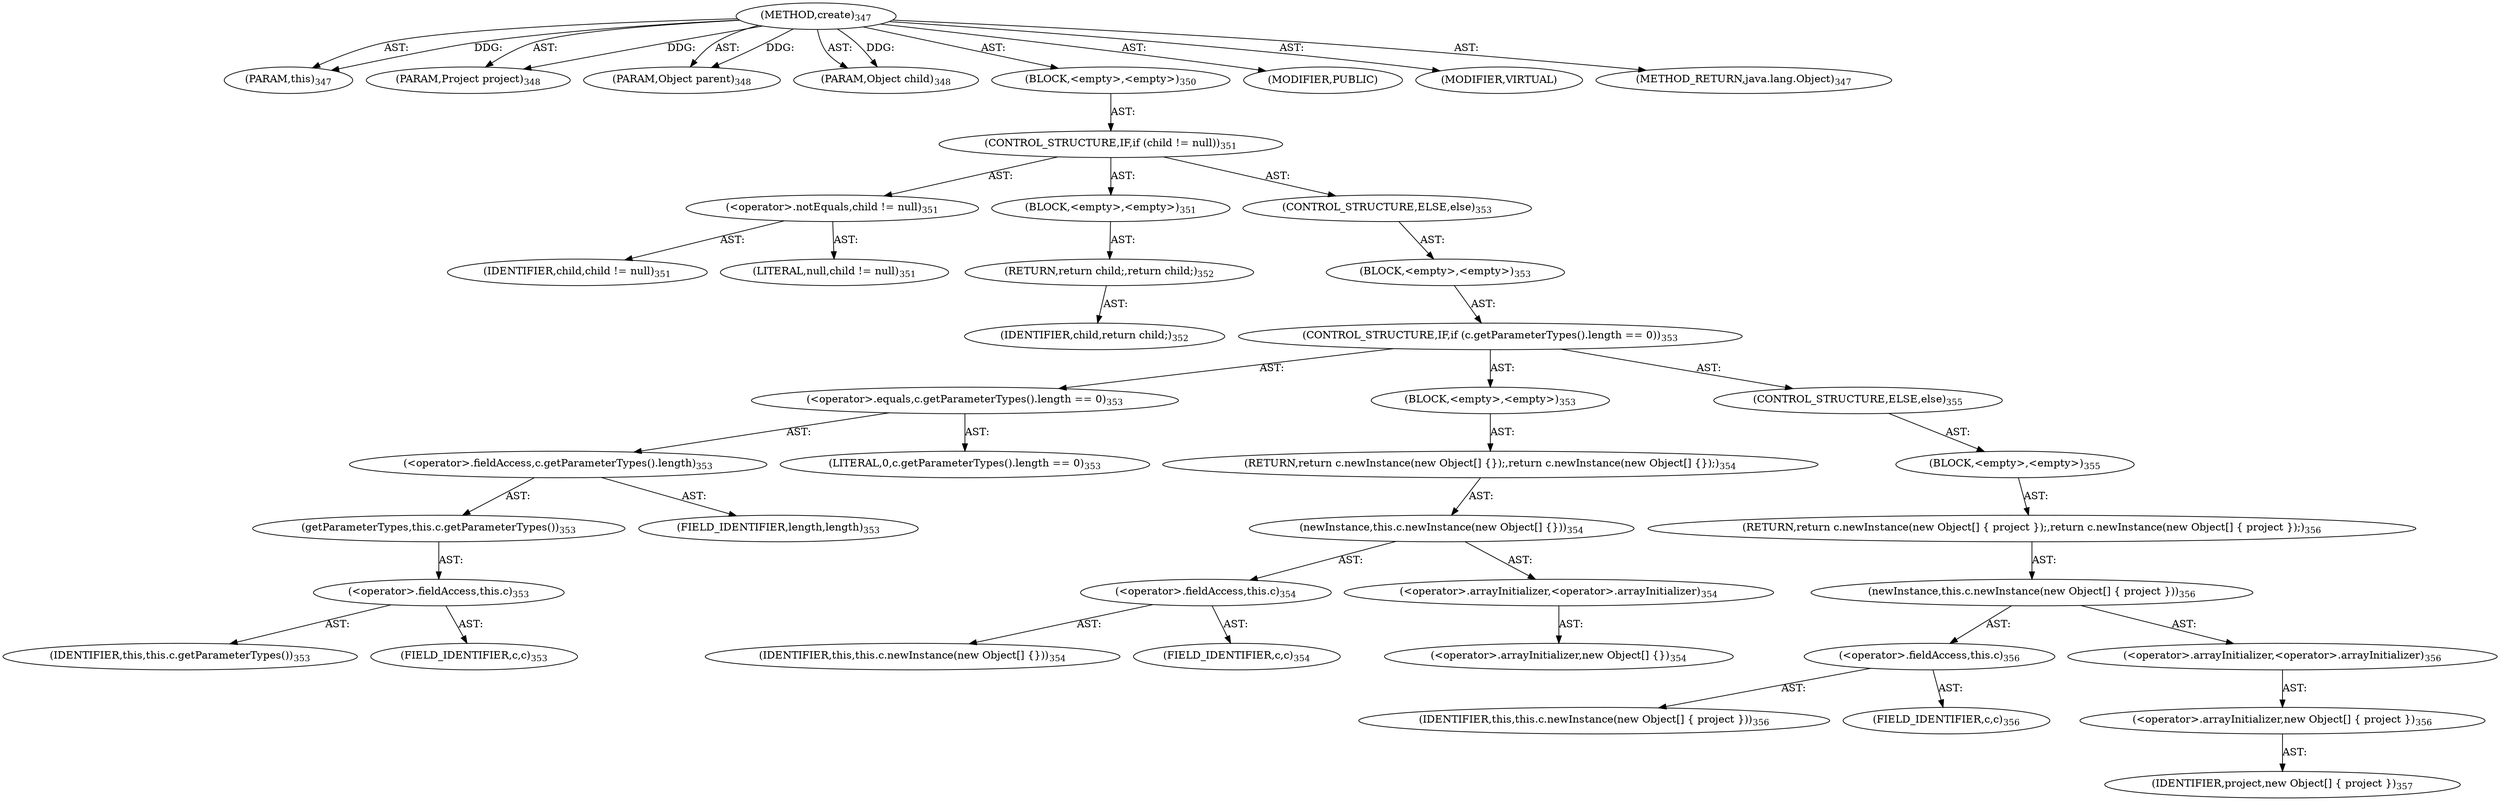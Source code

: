 digraph "create" {  
"111669149776" [label = <(METHOD,create)<SUB>347</SUB>> ]
"115964117212" [label = <(PARAM,this)<SUB>347</SUB>> ]
"115964117213" [label = <(PARAM,Project project)<SUB>348</SUB>> ]
"115964117214" [label = <(PARAM,Object parent)<SUB>348</SUB>> ]
"115964117215" [label = <(PARAM,Object child)<SUB>348</SUB>> ]
"25769804022" [label = <(BLOCK,&lt;empty&gt;,&lt;empty&gt;)<SUB>350</SUB>> ]
"47244640380" [label = <(CONTROL_STRUCTURE,IF,if (child != null))<SUB>351</SUB>> ]
"30064771979" [label = <(&lt;operator&gt;.notEquals,child != null)<SUB>351</SUB>> ]
"68719477526" [label = <(IDENTIFIER,child,child != null)<SUB>351</SUB>> ]
"90194313351" [label = <(LITERAL,null,child != null)<SUB>351</SUB>> ]
"25769804023" [label = <(BLOCK,&lt;empty&gt;,&lt;empty&gt;)<SUB>351</SUB>> ]
"146028888119" [label = <(RETURN,return child;,return child;)<SUB>352</SUB>> ]
"68719477527" [label = <(IDENTIFIER,child,return child;)<SUB>352</SUB>> ]
"47244640381" [label = <(CONTROL_STRUCTURE,ELSE,else)<SUB>353</SUB>> ]
"25769804024" [label = <(BLOCK,&lt;empty&gt;,&lt;empty&gt;)<SUB>353</SUB>> ]
"47244640382" [label = <(CONTROL_STRUCTURE,IF,if (c.getParameterTypes().length == 0))<SUB>353</SUB>> ]
"30064771980" [label = <(&lt;operator&gt;.equals,c.getParameterTypes().length == 0)<SUB>353</SUB>> ]
"30064771981" [label = <(&lt;operator&gt;.fieldAccess,c.getParameterTypes().length)<SUB>353</SUB>> ]
"30064771982" [label = <(getParameterTypes,this.c.getParameterTypes())<SUB>353</SUB>> ]
"30064771983" [label = <(&lt;operator&gt;.fieldAccess,this.c)<SUB>353</SUB>> ]
"68719477528" [label = <(IDENTIFIER,this,this.c.getParameterTypes())<SUB>353</SUB>> ]
"55834575041" [label = <(FIELD_IDENTIFIER,c,c)<SUB>353</SUB>> ]
"55834575042" [label = <(FIELD_IDENTIFIER,length,length)<SUB>353</SUB>> ]
"90194313352" [label = <(LITERAL,0,c.getParameterTypes().length == 0)<SUB>353</SUB>> ]
"25769804025" [label = <(BLOCK,&lt;empty&gt;,&lt;empty&gt;)<SUB>353</SUB>> ]
"146028888120" [label = <(RETURN,return c.newInstance(new Object[] {});,return c.newInstance(new Object[] {});)<SUB>354</SUB>> ]
"30064771984" [label = <(newInstance,this.c.newInstance(new Object[] {}))<SUB>354</SUB>> ]
"30064771985" [label = <(&lt;operator&gt;.fieldAccess,this.c)<SUB>354</SUB>> ]
"68719477529" [label = <(IDENTIFIER,this,this.c.newInstance(new Object[] {}))<SUB>354</SUB>> ]
"55834575043" [label = <(FIELD_IDENTIFIER,c,c)<SUB>354</SUB>> ]
"30064771986" [label = <(&lt;operator&gt;.arrayInitializer,&lt;operator&gt;.arrayInitializer)<SUB>354</SUB>> ]
"30064771987" [label = <(&lt;operator&gt;.arrayInitializer,new Object[] {})<SUB>354</SUB>> ]
"47244640383" [label = <(CONTROL_STRUCTURE,ELSE,else)<SUB>355</SUB>> ]
"25769804026" [label = <(BLOCK,&lt;empty&gt;,&lt;empty&gt;)<SUB>355</SUB>> ]
"146028888121" [label = <(RETURN,return c.newInstance(new Object[] { project });,return c.newInstance(new Object[] { project });)<SUB>356</SUB>> ]
"30064771988" [label = <(newInstance,this.c.newInstance(new Object[] { project }))<SUB>356</SUB>> ]
"30064771989" [label = <(&lt;operator&gt;.fieldAccess,this.c)<SUB>356</SUB>> ]
"68719477530" [label = <(IDENTIFIER,this,this.c.newInstance(new Object[] { project }))<SUB>356</SUB>> ]
"55834575044" [label = <(FIELD_IDENTIFIER,c,c)<SUB>356</SUB>> ]
"30064771990" [label = <(&lt;operator&gt;.arrayInitializer,&lt;operator&gt;.arrayInitializer)<SUB>356</SUB>> ]
"30064771991" [label = <(&lt;operator&gt;.arrayInitializer,new Object[] { project })<SUB>356</SUB>> ]
"68719477531" [label = <(IDENTIFIER,project,new Object[] { project })<SUB>357</SUB>> ]
"133143986362" [label = <(MODIFIER,PUBLIC)> ]
"133143986363" [label = <(MODIFIER,VIRTUAL)> ]
"128849018960" [label = <(METHOD_RETURN,java.lang.Object)<SUB>347</SUB>> ]
  "111669149776" -> "115964117212"  [ label = "AST: "] 
  "111669149776" -> "115964117213"  [ label = "AST: "] 
  "111669149776" -> "115964117214"  [ label = "AST: "] 
  "111669149776" -> "115964117215"  [ label = "AST: "] 
  "111669149776" -> "25769804022"  [ label = "AST: "] 
  "111669149776" -> "133143986362"  [ label = "AST: "] 
  "111669149776" -> "133143986363"  [ label = "AST: "] 
  "111669149776" -> "128849018960"  [ label = "AST: "] 
  "25769804022" -> "47244640380"  [ label = "AST: "] 
  "47244640380" -> "30064771979"  [ label = "AST: "] 
  "47244640380" -> "25769804023"  [ label = "AST: "] 
  "47244640380" -> "47244640381"  [ label = "AST: "] 
  "30064771979" -> "68719477526"  [ label = "AST: "] 
  "30064771979" -> "90194313351"  [ label = "AST: "] 
  "25769804023" -> "146028888119"  [ label = "AST: "] 
  "146028888119" -> "68719477527"  [ label = "AST: "] 
  "47244640381" -> "25769804024"  [ label = "AST: "] 
  "25769804024" -> "47244640382"  [ label = "AST: "] 
  "47244640382" -> "30064771980"  [ label = "AST: "] 
  "47244640382" -> "25769804025"  [ label = "AST: "] 
  "47244640382" -> "47244640383"  [ label = "AST: "] 
  "30064771980" -> "30064771981"  [ label = "AST: "] 
  "30064771980" -> "90194313352"  [ label = "AST: "] 
  "30064771981" -> "30064771982"  [ label = "AST: "] 
  "30064771981" -> "55834575042"  [ label = "AST: "] 
  "30064771982" -> "30064771983"  [ label = "AST: "] 
  "30064771983" -> "68719477528"  [ label = "AST: "] 
  "30064771983" -> "55834575041"  [ label = "AST: "] 
  "25769804025" -> "146028888120"  [ label = "AST: "] 
  "146028888120" -> "30064771984"  [ label = "AST: "] 
  "30064771984" -> "30064771985"  [ label = "AST: "] 
  "30064771984" -> "30064771986"  [ label = "AST: "] 
  "30064771985" -> "68719477529"  [ label = "AST: "] 
  "30064771985" -> "55834575043"  [ label = "AST: "] 
  "30064771986" -> "30064771987"  [ label = "AST: "] 
  "47244640383" -> "25769804026"  [ label = "AST: "] 
  "25769804026" -> "146028888121"  [ label = "AST: "] 
  "146028888121" -> "30064771988"  [ label = "AST: "] 
  "30064771988" -> "30064771989"  [ label = "AST: "] 
  "30064771988" -> "30064771990"  [ label = "AST: "] 
  "30064771989" -> "68719477530"  [ label = "AST: "] 
  "30064771989" -> "55834575044"  [ label = "AST: "] 
  "30064771990" -> "30064771991"  [ label = "AST: "] 
  "30064771991" -> "68719477531"  [ label = "AST: "] 
  "111669149776" -> "115964117212"  [ label = "DDG: "] 
  "111669149776" -> "115964117213"  [ label = "DDG: "] 
  "111669149776" -> "115964117214"  [ label = "DDG: "] 
  "111669149776" -> "115964117215"  [ label = "DDG: "] 
}

